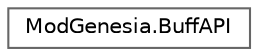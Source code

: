 digraph "Graphical Class Hierarchy"
{
 // LATEX_PDF_SIZE
  bgcolor="transparent";
  edge [fontname=Helvetica,fontsize=10,labelfontname=Helvetica,labelfontsize=10];
  node [fontname=Helvetica,fontsize=10,shape=box,height=0.2,width=0.4];
  rankdir="LR";
  Node0 [label="ModGenesia.BuffAPI",height=0.2,width=0.4,color="grey40", fillcolor="white", style="filled",URL="$class_mod_genesia_1_1_buff_a_p_i.html",tooltip="Modding API for everything Buff Related."];
}
